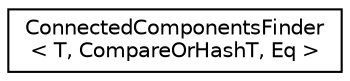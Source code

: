 digraph "Graphical Class Hierarchy"
{
 // LATEX_PDF_SIZE
  edge [fontname="Helvetica",fontsize="10",labelfontname="Helvetica",labelfontsize="10"];
  node [fontname="Helvetica",fontsize="10",shape=record];
  rankdir="LR";
  Node0 [label="ConnectedComponentsFinder\l\< T, CompareOrHashT, Eq \>",height=0.2,width=0.4,color="black", fillcolor="white", style="filled",URL="$class_connected_components_finder.html",tooltip=" "];
}
